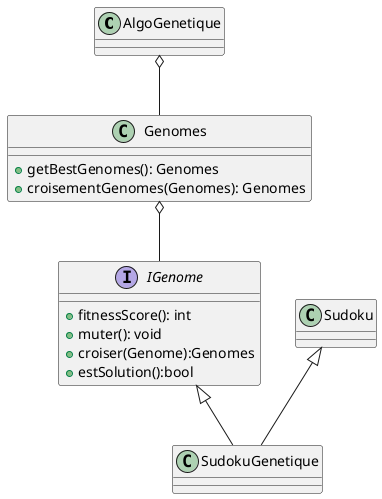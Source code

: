@startuml

class AlgoGenetique{
}
class Genomes{
    +getBestGenomes(): Genomes
    +croisementGenomes(Genomes): Genomes
}
interface IGenome{
    +fitnessScore(): int
    +muter(): void
    +croiser(Genome):Genomes
    +estSolution():bool
}

AlgoGenetique o-- Genomes
Genomes o-- IGenome
IGenome <|-- SudokuGenetique
Sudoku <|-- SudokuGenetique


@enduml
